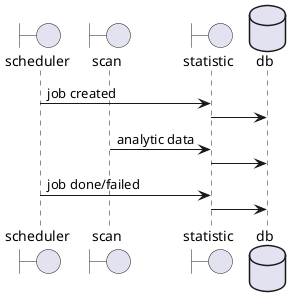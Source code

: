 @startuml

boundary "scheduler" as _scheduler
boundary "scan" as _scan
boundary "statistic" as _statistic 
database "db" as _db

'For more examples look at https://plantuml.com/sequence-diagram

_scheduler -> _statistic: job created
_statistic -> _db

_scan -> _statistic  : analytic data
_statistic -> _db

_scheduler -> _statistic: job done/failed
_statistic -> _db

@enduml
